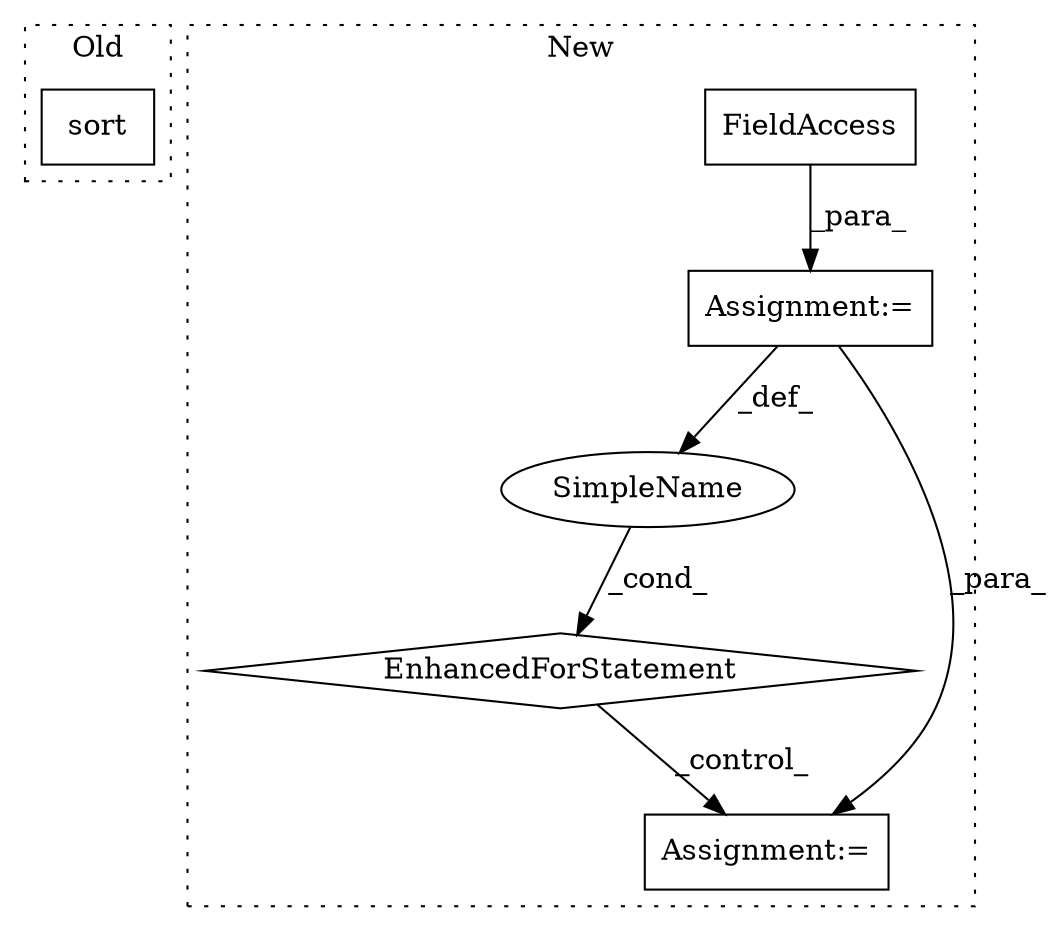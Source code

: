 digraph G {
subgraph cluster0 {
1 [label="sort" a="32" s="300,312" l="5,1" shape="box"];
label = "Old";
style="dotted";
}
subgraph cluster1 {
2 [label="EnhancedForStatement" a="70" s="359,424" l="53,2" shape="diamond"];
3 [label="Assignment:=" a="7" s="359,424" l="53,2" shape="box"];
4 [label="FieldAccess" a="22" s="420" l="4" shape="box"];
5 [label="SimpleName" a="42" s="416" l="1" shape="ellipse"];
6 [label="Assignment:=" a="7" s="476" l="1" shape="box"];
label = "New";
style="dotted";
}
2 -> 6 [label="_control_"];
3 -> 5 [label="_def_"];
3 -> 6 [label="_para_"];
4 -> 3 [label="_para_"];
5 -> 2 [label="_cond_"];
}